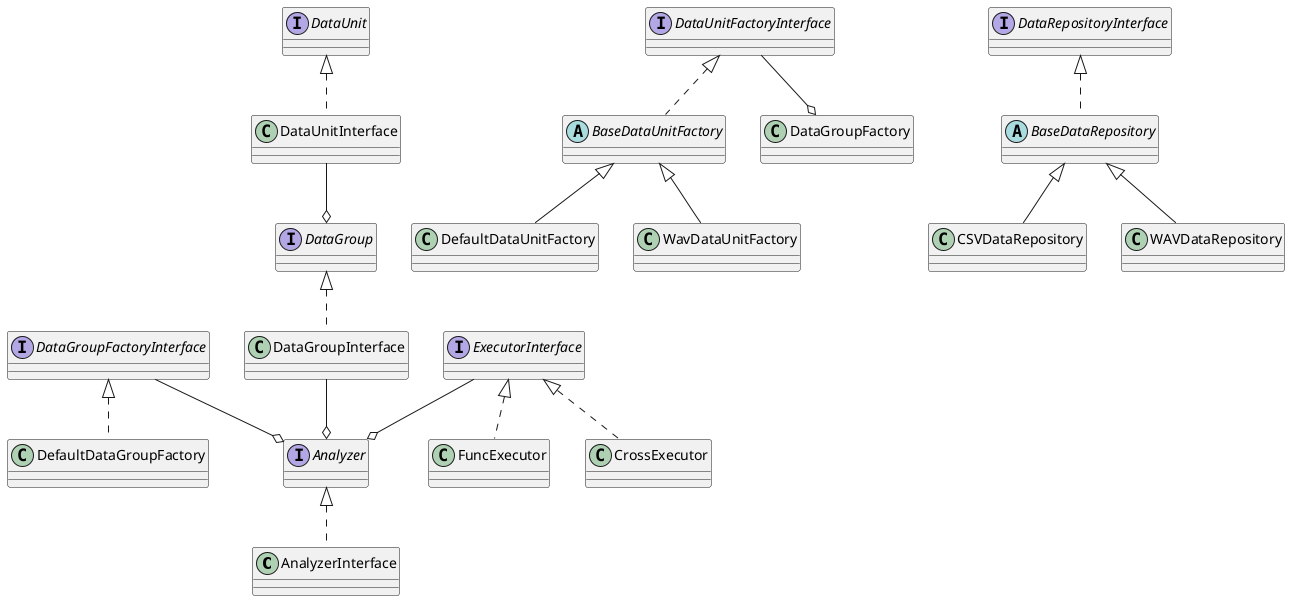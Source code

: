 @startuml src
' 主要部分
interface AnalyzerInterface
interface DataUnitInterface
interface DataGroupInterface

class AnalyzerInterface implements Analyzer
class DataUnitInterface implements DataUnit
class DataGroupInterface implements DataGroup

' DataUnitFactory
interface DataUnitFactoryInterface
abstract BaseDataUnitFactory implements DataUnitFactoryInterface
class DefaultDataUnitFactory extends BaseDataUnitFactory
class WavDataUnitFactory extends BaseDataUnitFactory

' DataGroupFactory
interface DataGroupFactoryInterface
class DefaultDataGroupFactory implements DataGroupFactoryInterface

' DataRepository
interface DataRepositoryInterface
abstract BaseDataRepository implements DataRepositoryInterface
class CSVDataRepository extends BaseDataRepository
class WAVDataRepository extends BaseDataRepository

' Executer
interface ExecutorInterface
class FuncExecutor implements ExecutorInterface
class CrossExecutor implements ExecutorInterface

' デザイン間
DataUnitInterface --o DataGroup
DataGroupInterface --o Analyzer
DataUnitFactoryInterface --o DataGroupFactory
DataGroupFactoryInterface --o Analyzer
ExecutorInterface --o Analyzer
@enduml